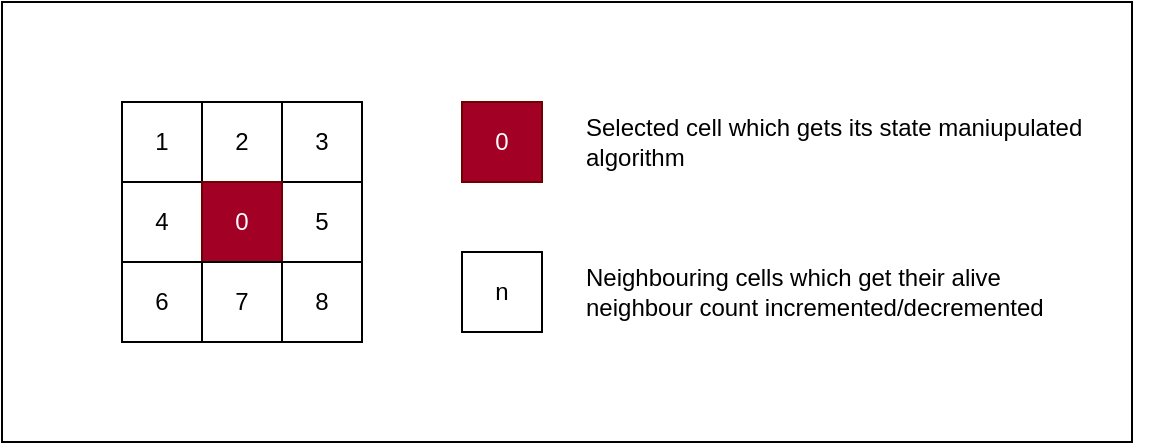 <mxfile>
    <diagram id="KBZVKkjcOPHOeg1m_d5K" name="Page-1">
        <mxGraphModel dx="1537" dy="719" grid="1" gridSize="10" guides="1" tooltips="1" connect="1" arrows="1" fold="1" page="1" pageScale="1" pageWidth="850" pageHeight="1100" math="0" shadow="0">
            <root>
                <mxCell id="0"/>
                <mxCell id="1" parent="0"/>
                <mxCell id="2" value="" style="rounded=0;whiteSpace=wrap;html=1;strokeColor=#330000;" vertex="1" parent="1">
                    <mxGeometry x="380" y="310" width="120" height="60" as="geometry"/>
                </mxCell>
                <mxCell id="3" value="" style="rounded=0;whiteSpace=wrap;html=1;" vertex="1" parent="1">
                    <mxGeometry x="10" y="250" width="565" height="220" as="geometry"/>
                </mxCell>
                <mxCell id="4" value="" style="group" vertex="1" connectable="0" parent="1">
                    <mxGeometry x="70" y="300" width="120" height="120" as="geometry"/>
                </mxCell>
                <mxCell id="5" value="1" style="rounded=0;whiteSpace=wrap;html=1;" vertex="1" parent="4">
                    <mxGeometry width="40" height="40" as="geometry"/>
                </mxCell>
                <mxCell id="6" value="2" style="rounded=0;whiteSpace=wrap;html=1;" vertex="1" parent="4">
                    <mxGeometry x="40" width="40" height="40" as="geometry"/>
                </mxCell>
                <mxCell id="7" value="3" style="rounded=0;whiteSpace=wrap;html=1;" vertex="1" parent="4">
                    <mxGeometry x="80" width="40" height="40" as="geometry"/>
                </mxCell>
                <mxCell id="8" value="4" style="rounded=0;whiteSpace=wrap;html=1;" vertex="1" parent="4">
                    <mxGeometry y="40" width="40" height="40" as="geometry"/>
                </mxCell>
                <mxCell id="9" value="5" style="rounded=0;whiteSpace=wrap;html=1;" vertex="1" parent="4">
                    <mxGeometry x="80" y="40" width="40" height="40" as="geometry"/>
                </mxCell>
                <mxCell id="10" value="6" style="rounded=0;whiteSpace=wrap;html=1;" vertex="1" parent="4">
                    <mxGeometry y="80" width="40" height="40" as="geometry"/>
                </mxCell>
                <mxCell id="11" value="0" style="rounded=0;whiteSpace=wrap;html=1;fillColor=#a20025;fontColor=#ffffff;strokeColor=#6F0000;" vertex="1" parent="4">
                    <mxGeometry x="40" y="40" width="40" height="40" as="geometry"/>
                </mxCell>
                <mxCell id="12" value="7" style="rounded=0;whiteSpace=wrap;html=1;" vertex="1" parent="4">
                    <mxGeometry x="40" y="80" width="40" height="40" as="geometry"/>
                </mxCell>
                <mxCell id="13" value="8" style="rounded=0;whiteSpace=wrap;html=1;" vertex="1" parent="4">
                    <mxGeometry x="80" y="80" width="40" height="40" as="geometry"/>
                </mxCell>
                <mxCell id="14" value="0" style="rounded=0;whiteSpace=wrap;html=1;fillColor=#a20025;fontColor=#ffffff;strokeColor=#6F0000;" vertex="1" parent="1">
                    <mxGeometry x="240" y="300" width="40" height="40" as="geometry"/>
                </mxCell>
                <mxCell id="15" value="n" style="rounded=0;whiteSpace=wrap;html=1;" vertex="1" parent="1">
                    <mxGeometry x="240" y="375" width="40" height="40" as="geometry"/>
                </mxCell>
                <mxCell id="16" value="Neighbouring cells which get their alive neighbour count incremented/decremented" style="text;html=1;strokeColor=none;fillColor=none;align=left;verticalAlign=middle;whiteSpace=wrap;rounded=0;" vertex="1" parent="1">
                    <mxGeometry x="300" y="380" width="250" height="30" as="geometry"/>
                </mxCell>
                <mxCell id="17" value="Selected cell which gets its state maniupulated algorithm&amp;nbsp;" style="text;html=1;strokeColor=none;fillColor=none;align=left;verticalAlign=middle;whiteSpace=wrap;rounded=0;" vertex="1" parent="1">
                    <mxGeometry x="300" y="305" width="290" height="30" as="geometry"/>
                </mxCell>
            </root>
        </mxGraphModel>
    </diagram>
</mxfile>